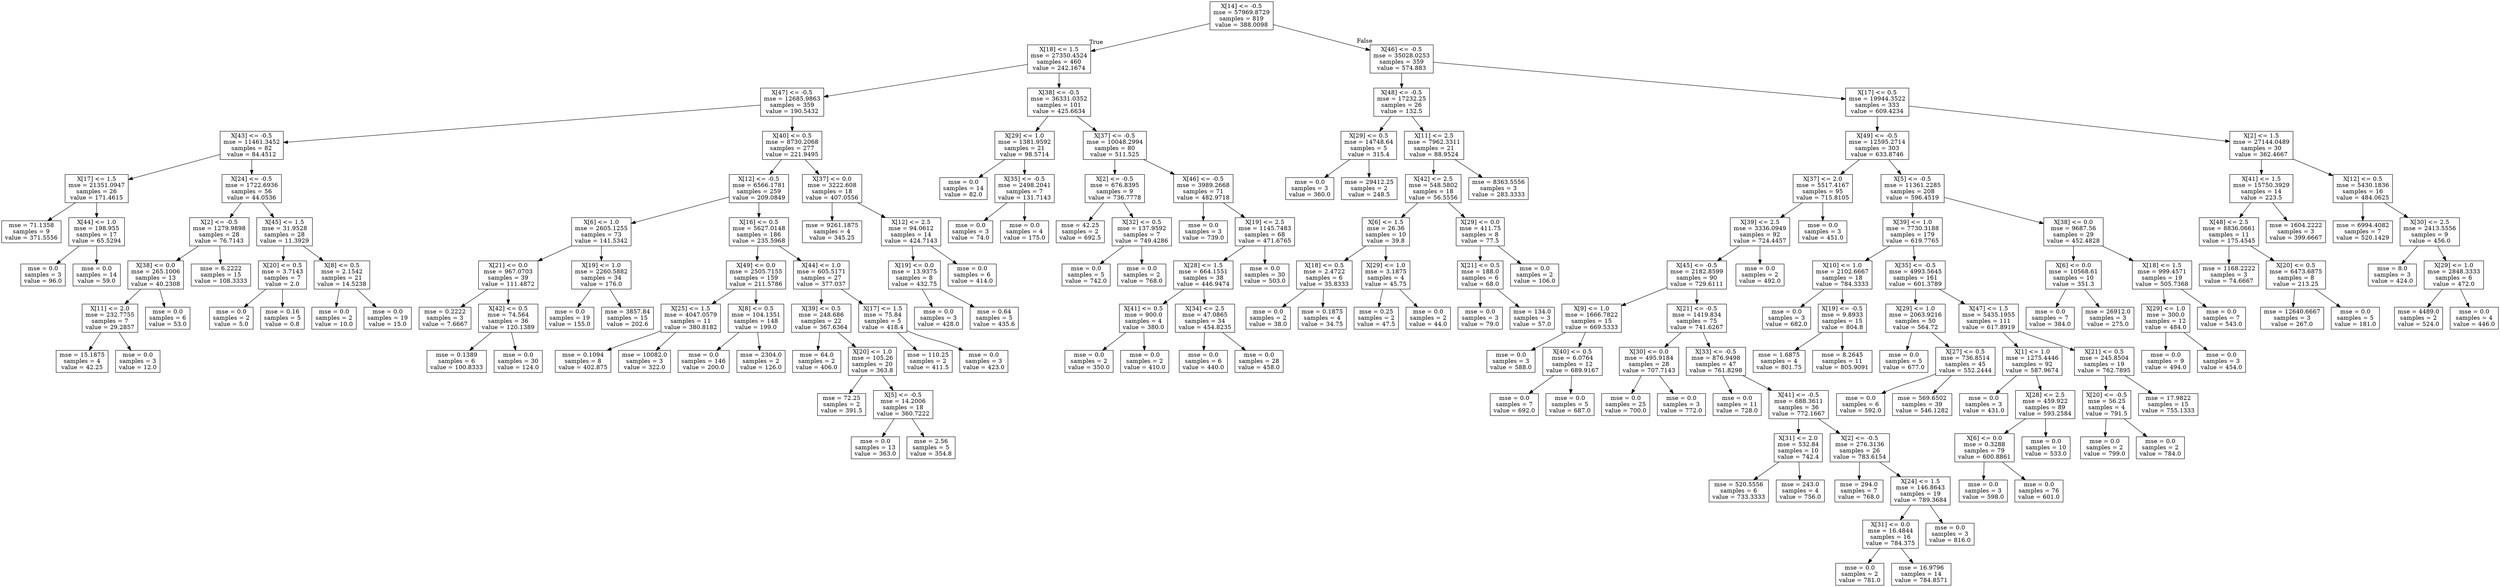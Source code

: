 digraph Tree {
node [shape=box] ;
0 [label="X[14] <= -0.5\nmse = 57969.8729\nsamples = 819\nvalue = 388.0098"] ;
1 [label="X[18] <= 1.5\nmse = 27350.4524\nsamples = 460\nvalue = 242.1674"] ;
0 -> 1 [labeldistance=2.5, labelangle=45, headlabel="True"] ;
2 [label="X[47] <= -0.5\nmse = 12685.9863\nsamples = 359\nvalue = 190.5432"] ;
1 -> 2 ;
3 [label="X[43] <= -0.5\nmse = 11461.3452\nsamples = 82\nvalue = 84.4512"] ;
2 -> 3 ;
4 [label="X[17] <= 1.5\nmse = 21351.0947\nsamples = 26\nvalue = 171.4615"] ;
3 -> 4 ;
5 [label="mse = 71.1358\nsamples = 9\nvalue = 371.5556"] ;
4 -> 5 ;
6 [label="X[44] <= 1.0\nmse = 198.955\nsamples = 17\nvalue = 65.5294"] ;
4 -> 6 ;
7 [label="mse = 0.0\nsamples = 3\nvalue = 96.0"] ;
6 -> 7 ;
8 [label="mse = 0.0\nsamples = 14\nvalue = 59.0"] ;
6 -> 8 ;
9 [label="X[24] <= -0.5\nmse = 1722.6936\nsamples = 56\nvalue = 44.0536"] ;
3 -> 9 ;
10 [label="X[2] <= -0.5\nmse = 1279.9898\nsamples = 28\nvalue = 76.7143"] ;
9 -> 10 ;
11 [label="X[38] <= 0.0\nmse = 265.1006\nsamples = 13\nvalue = 40.2308"] ;
10 -> 11 ;
12 [label="X[11] <= 2.0\nmse = 232.7755\nsamples = 7\nvalue = 29.2857"] ;
11 -> 12 ;
13 [label="mse = 15.1875\nsamples = 4\nvalue = 42.25"] ;
12 -> 13 ;
14 [label="mse = 0.0\nsamples = 3\nvalue = 12.0"] ;
12 -> 14 ;
15 [label="mse = 0.0\nsamples = 6\nvalue = 53.0"] ;
11 -> 15 ;
16 [label="mse = 6.2222\nsamples = 15\nvalue = 108.3333"] ;
10 -> 16 ;
17 [label="X[45] <= 1.5\nmse = 31.9528\nsamples = 28\nvalue = 11.3929"] ;
9 -> 17 ;
18 [label="X[20] <= 0.5\nmse = 3.7143\nsamples = 7\nvalue = 2.0"] ;
17 -> 18 ;
19 [label="mse = 0.0\nsamples = 2\nvalue = 5.0"] ;
18 -> 19 ;
20 [label="mse = 0.16\nsamples = 5\nvalue = 0.8"] ;
18 -> 20 ;
21 [label="X[8] <= 0.5\nmse = 2.1542\nsamples = 21\nvalue = 14.5238"] ;
17 -> 21 ;
22 [label="mse = 0.0\nsamples = 2\nvalue = 10.0"] ;
21 -> 22 ;
23 [label="mse = 0.0\nsamples = 19\nvalue = 15.0"] ;
21 -> 23 ;
24 [label="X[40] <= 0.5\nmse = 8730.2068\nsamples = 277\nvalue = 221.9495"] ;
2 -> 24 ;
25 [label="X[12] <= -0.5\nmse = 6566.1781\nsamples = 259\nvalue = 209.0849"] ;
24 -> 25 ;
26 [label="X[6] <= 1.0\nmse = 2605.1255\nsamples = 73\nvalue = 141.5342"] ;
25 -> 26 ;
27 [label="X[21] <= 0.0\nmse = 967.0703\nsamples = 39\nvalue = 111.4872"] ;
26 -> 27 ;
28 [label="mse = 0.2222\nsamples = 3\nvalue = 7.6667"] ;
27 -> 28 ;
29 [label="X[42] <= 0.5\nmse = 74.564\nsamples = 36\nvalue = 120.1389"] ;
27 -> 29 ;
30 [label="mse = 0.1389\nsamples = 6\nvalue = 100.8333"] ;
29 -> 30 ;
31 [label="mse = 0.0\nsamples = 30\nvalue = 124.0"] ;
29 -> 31 ;
32 [label="X[19] <= 1.0\nmse = 2260.5882\nsamples = 34\nvalue = 176.0"] ;
26 -> 32 ;
33 [label="mse = 0.0\nsamples = 19\nvalue = 155.0"] ;
32 -> 33 ;
34 [label="mse = 3857.84\nsamples = 15\nvalue = 202.6"] ;
32 -> 34 ;
35 [label="X[16] <= 0.5\nmse = 5627.0148\nsamples = 186\nvalue = 235.5968"] ;
25 -> 35 ;
36 [label="X[49] <= 0.0\nmse = 2505.7155\nsamples = 159\nvalue = 211.5786"] ;
35 -> 36 ;
37 [label="X[25] <= 1.5\nmse = 4047.0579\nsamples = 11\nvalue = 380.8182"] ;
36 -> 37 ;
38 [label="mse = 0.1094\nsamples = 8\nvalue = 402.875"] ;
37 -> 38 ;
39 [label="mse = 10082.0\nsamples = 3\nvalue = 322.0"] ;
37 -> 39 ;
40 [label="X[8] <= 0.5\nmse = 104.1351\nsamples = 148\nvalue = 199.0"] ;
36 -> 40 ;
41 [label="mse = 0.0\nsamples = 146\nvalue = 200.0"] ;
40 -> 41 ;
42 [label="mse = 2304.0\nsamples = 2\nvalue = 126.0"] ;
40 -> 42 ;
43 [label="X[44] <= 1.0\nmse = 605.5171\nsamples = 27\nvalue = 377.037"] ;
35 -> 43 ;
44 [label="X[39] <= 0.5\nmse = 248.686\nsamples = 22\nvalue = 367.6364"] ;
43 -> 44 ;
45 [label="mse = 64.0\nsamples = 2\nvalue = 406.0"] ;
44 -> 45 ;
46 [label="X[20] <= 1.0\nmse = 105.26\nsamples = 20\nvalue = 363.8"] ;
44 -> 46 ;
47 [label="mse = 72.25\nsamples = 2\nvalue = 391.5"] ;
46 -> 47 ;
48 [label="X[5] <= -0.5\nmse = 14.2006\nsamples = 18\nvalue = 360.7222"] ;
46 -> 48 ;
49 [label="mse = 0.0\nsamples = 13\nvalue = 363.0"] ;
48 -> 49 ;
50 [label="mse = 2.56\nsamples = 5\nvalue = 354.8"] ;
48 -> 50 ;
51 [label="X[17] <= 1.5\nmse = 75.84\nsamples = 5\nvalue = 418.4"] ;
43 -> 51 ;
52 [label="mse = 110.25\nsamples = 2\nvalue = 411.5"] ;
51 -> 52 ;
53 [label="mse = 0.0\nsamples = 3\nvalue = 423.0"] ;
51 -> 53 ;
54 [label="X[37] <= 0.0\nmse = 3222.608\nsamples = 18\nvalue = 407.0556"] ;
24 -> 54 ;
55 [label="mse = 9261.1875\nsamples = 4\nvalue = 345.25"] ;
54 -> 55 ;
56 [label="X[12] <= 2.5\nmse = 94.0612\nsamples = 14\nvalue = 424.7143"] ;
54 -> 56 ;
57 [label="X[19] <= 0.0\nmse = 13.9375\nsamples = 8\nvalue = 432.75"] ;
56 -> 57 ;
58 [label="mse = 0.0\nsamples = 3\nvalue = 428.0"] ;
57 -> 58 ;
59 [label="mse = 0.64\nsamples = 5\nvalue = 435.6"] ;
57 -> 59 ;
60 [label="mse = 0.0\nsamples = 6\nvalue = 414.0"] ;
56 -> 60 ;
61 [label="X[38] <= -0.5\nmse = 36331.0352\nsamples = 101\nvalue = 425.6634"] ;
1 -> 61 ;
62 [label="X[29] <= 1.0\nmse = 1381.9592\nsamples = 21\nvalue = 98.5714"] ;
61 -> 62 ;
63 [label="mse = 0.0\nsamples = 14\nvalue = 82.0"] ;
62 -> 63 ;
64 [label="X[35] <= -0.5\nmse = 2498.2041\nsamples = 7\nvalue = 131.7143"] ;
62 -> 64 ;
65 [label="mse = 0.0\nsamples = 3\nvalue = 74.0"] ;
64 -> 65 ;
66 [label="mse = 0.0\nsamples = 4\nvalue = 175.0"] ;
64 -> 66 ;
67 [label="X[37] <= -0.5\nmse = 10048.2994\nsamples = 80\nvalue = 511.525"] ;
61 -> 67 ;
68 [label="X[2] <= -0.5\nmse = 676.8395\nsamples = 9\nvalue = 736.7778"] ;
67 -> 68 ;
69 [label="mse = 42.25\nsamples = 2\nvalue = 692.5"] ;
68 -> 69 ;
70 [label="X[32] <= 0.5\nmse = 137.9592\nsamples = 7\nvalue = 749.4286"] ;
68 -> 70 ;
71 [label="mse = 0.0\nsamples = 5\nvalue = 742.0"] ;
70 -> 71 ;
72 [label="mse = 0.0\nsamples = 2\nvalue = 768.0"] ;
70 -> 72 ;
73 [label="X[46] <= -0.5\nmse = 3989.2668\nsamples = 71\nvalue = 482.9718"] ;
67 -> 73 ;
74 [label="mse = 0.0\nsamples = 3\nvalue = 739.0"] ;
73 -> 74 ;
75 [label="X[19] <= 2.5\nmse = 1145.7483\nsamples = 68\nvalue = 471.6765"] ;
73 -> 75 ;
76 [label="X[28] <= 1.5\nmse = 664.1551\nsamples = 38\nvalue = 446.9474"] ;
75 -> 76 ;
77 [label="X[41] <= 0.5\nmse = 900.0\nsamples = 4\nvalue = 380.0"] ;
76 -> 77 ;
78 [label="mse = 0.0\nsamples = 2\nvalue = 350.0"] ;
77 -> 78 ;
79 [label="mse = 0.0\nsamples = 2\nvalue = 410.0"] ;
77 -> 79 ;
80 [label="X[34] <= 2.5\nmse = 47.0865\nsamples = 34\nvalue = 454.8235"] ;
76 -> 80 ;
81 [label="mse = 0.0\nsamples = 6\nvalue = 440.0"] ;
80 -> 81 ;
82 [label="mse = 0.0\nsamples = 28\nvalue = 458.0"] ;
80 -> 82 ;
83 [label="mse = 0.0\nsamples = 30\nvalue = 503.0"] ;
75 -> 83 ;
84 [label="X[46] <= -0.5\nmse = 35028.0253\nsamples = 359\nvalue = 574.883"] ;
0 -> 84 [labeldistance=2.5, labelangle=-45, headlabel="False"] ;
85 [label="X[48] <= -0.5\nmse = 17232.25\nsamples = 26\nvalue = 132.5"] ;
84 -> 85 ;
86 [label="X[29] <= 0.5\nmse = 14748.64\nsamples = 5\nvalue = 315.4"] ;
85 -> 86 ;
87 [label="mse = 0.0\nsamples = 3\nvalue = 360.0"] ;
86 -> 87 ;
88 [label="mse = 29412.25\nsamples = 2\nvalue = 248.5"] ;
86 -> 88 ;
89 [label="X[11] <= 2.5\nmse = 7962.3311\nsamples = 21\nvalue = 88.9524"] ;
85 -> 89 ;
90 [label="X[42] <= 2.5\nmse = 548.5802\nsamples = 18\nvalue = 56.5556"] ;
89 -> 90 ;
91 [label="X[6] <= 1.5\nmse = 26.36\nsamples = 10\nvalue = 39.8"] ;
90 -> 91 ;
92 [label="X[18] <= 0.5\nmse = 2.4722\nsamples = 6\nvalue = 35.8333"] ;
91 -> 92 ;
93 [label="mse = 0.0\nsamples = 2\nvalue = 38.0"] ;
92 -> 93 ;
94 [label="mse = 0.1875\nsamples = 4\nvalue = 34.75"] ;
92 -> 94 ;
95 [label="X[29] <= 1.0\nmse = 3.1875\nsamples = 4\nvalue = 45.75"] ;
91 -> 95 ;
96 [label="mse = 0.25\nsamples = 2\nvalue = 47.5"] ;
95 -> 96 ;
97 [label="mse = 0.0\nsamples = 2\nvalue = 44.0"] ;
95 -> 97 ;
98 [label="X[29] <= 0.0\nmse = 411.75\nsamples = 8\nvalue = 77.5"] ;
90 -> 98 ;
99 [label="X[21] <= 0.5\nmse = 188.0\nsamples = 6\nvalue = 68.0"] ;
98 -> 99 ;
100 [label="mse = 0.0\nsamples = 3\nvalue = 79.0"] ;
99 -> 100 ;
101 [label="mse = 134.0\nsamples = 3\nvalue = 57.0"] ;
99 -> 101 ;
102 [label="mse = 0.0\nsamples = 2\nvalue = 106.0"] ;
98 -> 102 ;
103 [label="mse = 8363.5556\nsamples = 3\nvalue = 283.3333"] ;
89 -> 103 ;
104 [label="X[17] <= 0.5\nmse = 19944.3522\nsamples = 333\nvalue = 609.4234"] ;
84 -> 104 ;
105 [label="X[49] <= -0.5\nmse = 12595.2714\nsamples = 303\nvalue = 633.8746"] ;
104 -> 105 ;
106 [label="X[37] <= 2.0\nmse = 5517.4167\nsamples = 95\nvalue = 715.8105"] ;
105 -> 106 ;
107 [label="X[39] <= 2.5\nmse = 3336.0949\nsamples = 92\nvalue = 724.4457"] ;
106 -> 107 ;
108 [label="X[45] <= -0.5\nmse = 2182.8599\nsamples = 90\nvalue = 729.6111"] ;
107 -> 108 ;
109 [label="X[9] <= 1.0\nmse = 1666.7822\nsamples = 15\nvalue = 669.5333"] ;
108 -> 109 ;
110 [label="mse = 0.0\nsamples = 3\nvalue = 588.0"] ;
109 -> 110 ;
111 [label="X[40] <= 0.5\nmse = 6.0764\nsamples = 12\nvalue = 689.9167"] ;
109 -> 111 ;
112 [label="mse = 0.0\nsamples = 7\nvalue = 692.0"] ;
111 -> 112 ;
113 [label="mse = 0.0\nsamples = 5\nvalue = 687.0"] ;
111 -> 113 ;
114 [label="X[21] <= -0.5\nmse = 1419.834\nsamples = 75\nvalue = 741.6267"] ;
108 -> 114 ;
115 [label="X[30] <= 0.0\nmse = 495.9184\nsamples = 28\nvalue = 707.7143"] ;
114 -> 115 ;
116 [label="mse = 0.0\nsamples = 25\nvalue = 700.0"] ;
115 -> 116 ;
117 [label="mse = 0.0\nsamples = 3\nvalue = 772.0"] ;
115 -> 117 ;
118 [label="X[33] <= -0.5\nmse = 876.9498\nsamples = 47\nvalue = 761.8298"] ;
114 -> 118 ;
119 [label="mse = 0.0\nsamples = 11\nvalue = 728.0"] ;
118 -> 119 ;
120 [label="X[41] <= -0.5\nmse = 688.3611\nsamples = 36\nvalue = 772.1667"] ;
118 -> 120 ;
121 [label="X[31] <= 2.0\nmse = 532.84\nsamples = 10\nvalue = 742.4"] ;
120 -> 121 ;
122 [label="mse = 520.5556\nsamples = 6\nvalue = 733.3333"] ;
121 -> 122 ;
123 [label="mse = 243.0\nsamples = 4\nvalue = 756.0"] ;
121 -> 123 ;
124 [label="X[2] <= -0.5\nmse = 276.3136\nsamples = 26\nvalue = 783.6154"] ;
120 -> 124 ;
125 [label="mse = 294.0\nsamples = 7\nvalue = 768.0"] ;
124 -> 125 ;
126 [label="X[24] <= 1.5\nmse = 146.8643\nsamples = 19\nvalue = 789.3684"] ;
124 -> 126 ;
127 [label="X[31] <= 0.0\nmse = 16.4844\nsamples = 16\nvalue = 784.375"] ;
126 -> 127 ;
128 [label="mse = 0.0\nsamples = 2\nvalue = 781.0"] ;
127 -> 128 ;
129 [label="mse = 16.9796\nsamples = 14\nvalue = 784.8571"] ;
127 -> 129 ;
130 [label="mse = 0.0\nsamples = 3\nvalue = 816.0"] ;
126 -> 130 ;
131 [label="mse = 0.0\nsamples = 2\nvalue = 492.0"] ;
107 -> 131 ;
132 [label="mse = 0.0\nsamples = 3\nvalue = 451.0"] ;
106 -> 132 ;
133 [label="X[5] <= -0.5\nmse = 11361.2285\nsamples = 208\nvalue = 596.4519"] ;
105 -> 133 ;
134 [label="X[39] <= 1.0\nmse = 7730.3188\nsamples = 179\nvalue = 619.7765"] ;
133 -> 134 ;
135 [label="X[10] <= 1.0\nmse = 2102.6667\nsamples = 18\nvalue = 784.3333"] ;
134 -> 135 ;
136 [label="mse = 0.0\nsamples = 3\nvalue = 682.0"] ;
135 -> 136 ;
137 [label="X[19] <= -0.5\nmse = 9.8933\nsamples = 15\nvalue = 804.8"] ;
135 -> 137 ;
138 [label="mse = 1.6875\nsamples = 4\nvalue = 801.75"] ;
137 -> 138 ;
139 [label="mse = 8.2645\nsamples = 11\nvalue = 805.9091"] ;
137 -> 139 ;
140 [label="X[35] <= -0.5\nmse = 4993.5645\nsamples = 161\nvalue = 601.3789"] ;
134 -> 140 ;
141 [label="X[29] <= 1.0\nmse = 2063.9216\nsamples = 50\nvalue = 564.72"] ;
140 -> 141 ;
142 [label="mse = 0.0\nsamples = 5\nvalue = 677.0"] ;
141 -> 142 ;
143 [label="X[27] <= 0.5\nmse = 736.8514\nsamples = 45\nvalue = 552.2444"] ;
141 -> 143 ;
144 [label="mse = 0.0\nsamples = 6\nvalue = 592.0"] ;
143 -> 144 ;
145 [label="mse = 569.6502\nsamples = 39\nvalue = 546.1282"] ;
143 -> 145 ;
146 [label="X[47] <= 1.5\nmse = 5435.1955\nsamples = 111\nvalue = 617.8919"] ;
140 -> 146 ;
147 [label="X[1] <= 1.0\nmse = 1275.4446\nsamples = 92\nvalue = 587.9674"] ;
146 -> 147 ;
148 [label="mse = 0.0\nsamples = 3\nvalue = 431.0"] ;
147 -> 148 ;
149 [label="X[28] <= 2.5\nmse = 459.922\nsamples = 89\nvalue = 593.2584"] ;
147 -> 149 ;
150 [label="X[6] <= 0.0\nmse = 0.3288\nsamples = 79\nvalue = 600.8861"] ;
149 -> 150 ;
151 [label="mse = 0.0\nsamples = 3\nvalue = 598.0"] ;
150 -> 151 ;
152 [label="mse = 0.0\nsamples = 76\nvalue = 601.0"] ;
150 -> 152 ;
153 [label="mse = 0.0\nsamples = 10\nvalue = 533.0"] ;
149 -> 153 ;
154 [label="X[21] <= 0.5\nmse = 245.8504\nsamples = 19\nvalue = 762.7895"] ;
146 -> 154 ;
155 [label="X[20] <= -0.5\nmse = 56.25\nsamples = 4\nvalue = 791.5"] ;
154 -> 155 ;
156 [label="mse = 0.0\nsamples = 2\nvalue = 799.0"] ;
155 -> 156 ;
157 [label="mse = 0.0\nsamples = 2\nvalue = 784.0"] ;
155 -> 157 ;
158 [label="mse = 17.9822\nsamples = 15\nvalue = 755.1333"] ;
154 -> 158 ;
159 [label="X[38] <= 0.0\nmse = 9687.56\nsamples = 29\nvalue = 452.4828"] ;
133 -> 159 ;
160 [label="X[6] <= 0.0\nmse = 10568.61\nsamples = 10\nvalue = 351.3"] ;
159 -> 160 ;
161 [label="mse = 0.0\nsamples = 7\nvalue = 384.0"] ;
160 -> 161 ;
162 [label="mse = 26912.0\nsamples = 3\nvalue = 275.0"] ;
160 -> 162 ;
163 [label="X[18] <= 1.5\nmse = 999.4571\nsamples = 19\nvalue = 505.7368"] ;
159 -> 163 ;
164 [label="X[29] <= 1.0\nmse = 300.0\nsamples = 12\nvalue = 484.0"] ;
163 -> 164 ;
165 [label="mse = 0.0\nsamples = 9\nvalue = 494.0"] ;
164 -> 165 ;
166 [label="mse = 0.0\nsamples = 3\nvalue = 454.0"] ;
164 -> 166 ;
167 [label="mse = 0.0\nsamples = 7\nvalue = 543.0"] ;
163 -> 167 ;
168 [label="X[2] <= 1.5\nmse = 27144.0489\nsamples = 30\nvalue = 362.4667"] ;
104 -> 168 ;
169 [label="X[41] <= 1.5\nmse = 15750.3929\nsamples = 14\nvalue = 223.5"] ;
168 -> 169 ;
170 [label="X[48] <= 2.5\nmse = 8836.0661\nsamples = 11\nvalue = 175.4545"] ;
169 -> 170 ;
171 [label="mse = 1168.2222\nsamples = 3\nvalue = 74.6667"] ;
170 -> 171 ;
172 [label="X[20] <= 0.5\nmse = 6473.6875\nsamples = 8\nvalue = 213.25"] ;
170 -> 172 ;
173 [label="mse = 12640.6667\nsamples = 3\nvalue = 267.0"] ;
172 -> 173 ;
174 [label="mse = 0.0\nsamples = 5\nvalue = 181.0"] ;
172 -> 174 ;
175 [label="mse = 1604.2222\nsamples = 3\nvalue = 399.6667"] ;
169 -> 175 ;
176 [label="X[12] <= 0.5\nmse = 5430.1836\nsamples = 16\nvalue = 484.0625"] ;
168 -> 176 ;
177 [label="mse = 6994.4082\nsamples = 7\nvalue = 520.1429"] ;
176 -> 177 ;
178 [label="X[30] <= 2.5\nmse = 2413.5556\nsamples = 9\nvalue = 456.0"] ;
176 -> 178 ;
179 [label="mse = 8.0\nsamples = 3\nvalue = 424.0"] ;
178 -> 179 ;
180 [label="X[29] <= 1.0\nmse = 2848.3333\nsamples = 6\nvalue = 472.0"] ;
178 -> 180 ;
181 [label="mse = 4489.0\nsamples = 2\nvalue = 524.0"] ;
180 -> 181 ;
182 [label="mse = 0.0\nsamples = 4\nvalue = 446.0"] ;
180 -> 182 ;
}
